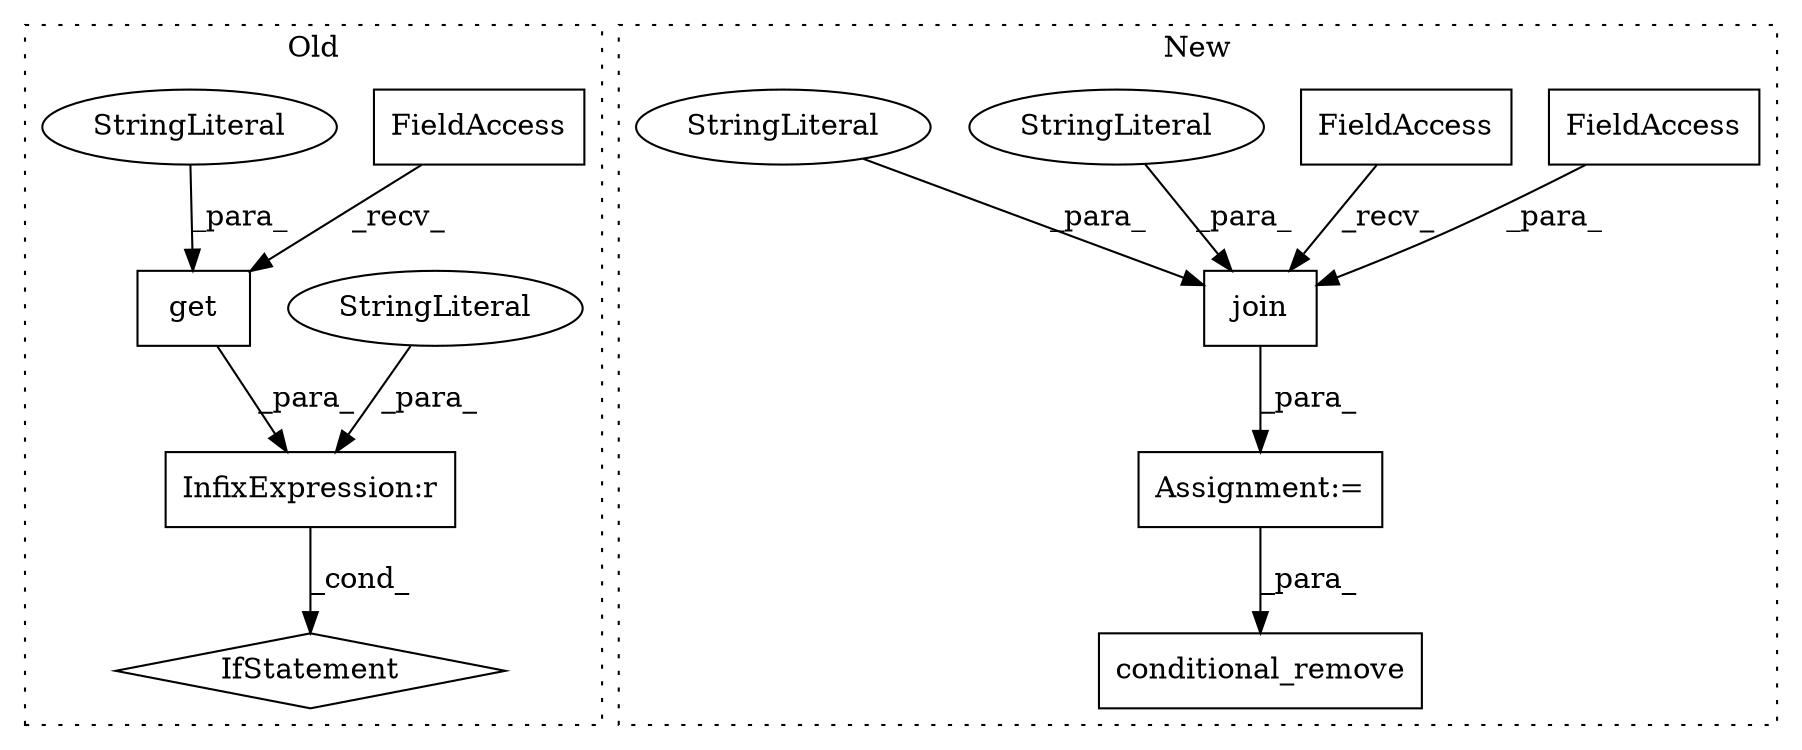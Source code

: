 digraph G {
subgraph cluster0 {
1 [label="get" a="32" s="1999,2011" l="4,1" shape="box"];
3 [label="InfixExpression:r" a="27" s="2012" l="4" shape="box"];
4 [label="FieldAccess" a="22" s="1988" l="10" shape="box"];
5 [label="IfStatement" a="25" s="1984,2022" l="4,2" shape="diamond"];
11 [label="StringLiteral" a="45" s="2016" l="6" shape="ellipse"];
12 [label="StringLiteral" a="45" s="2003" l="8" shape="ellipse"];
label = "Old";
style="dotted";
}
subgraph cluster1 {
2 [label="conditional_remove" a="32" s="4097,4124" l="19,1" shape="box"];
6 [label="join" a="32" s="4044,4090" l="5,1" shape="box"];
7 [label="FieldAccess" a="22" s="4049" l="17" shape="box"];
8 [label="FieldAccess" a="22" s="4036" l="7" shape="box"];
9 [label="StringLiteral" a="45" s="4067" l="7" shape="ellipse"];
10 [label="StringLiteral" a="45" s="4075" l="15" shape="ellipse"];
13 [label="Assignment:=" a="7" s="4035" l="1" shape="box"];
label = "New";
style="dotted";
}
1 -> 3 [label="_para_"];
3 -> 5 [label="_cond_"];
4 -> 1 [label="_recv_"];
6 -> 13 [label="_para_"];
7 -> 6 [label="_para_"];
8 -> 6 [label="_recv_"];
9 -> 6 [label="_para_"];
10 -> 6 [label="_para_"];
11 -> 3 [label="_para_"];
12 -> 1 [label="_para_"];
13 -> 2 [label="_para_"];
}